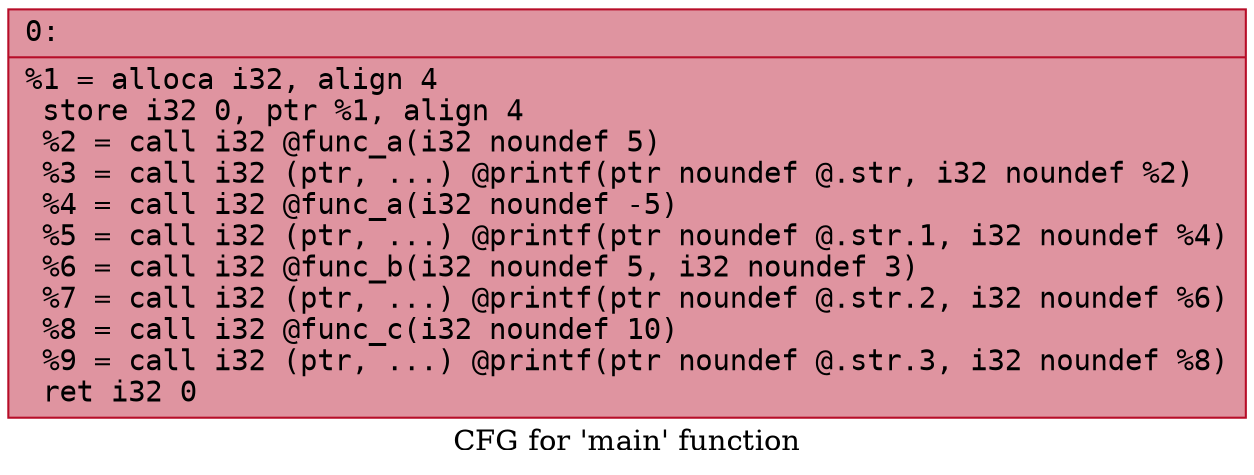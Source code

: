 digraph "CFG for 'main' function" {
	label="CFG for 'main' function";

	Node0x5b788430a990 [shape=record,color="#b70d28ff", style=filled, fillcolor="#b70d2870" fontname="Courier",label="{0:\l|  %1 = alloca i32, align 4\l  store i32 0, ptr %1, align 4\l  %2 = call i32 @func_a(i32 noundef 5)\l  %3 = call i32 (ptr, ...) @printf(ptr noundef @.str, i32 noundef %2)\l  %4 = call i32 @func_a(i32 noundef -5)\l  %5 = call i32 (ptr, ...) @printf(ptr noundef @.str.1, i32 noundef %4)\l  %6 = call i32 @func_b(i32 noundef 5, i32 noundef 3)\l  %7 = call i32 (ptr, ...) @printf(ptr noundef @.str.2, i32 noundef %6)\l  %8 = call i32 @func_c(i32 noundef 10)\l  %9 = call i32 (ptr, ...) @printf(ptr noundef @.str.3, i32 noundef %8)\l  ret i32 0\l}"];
}
